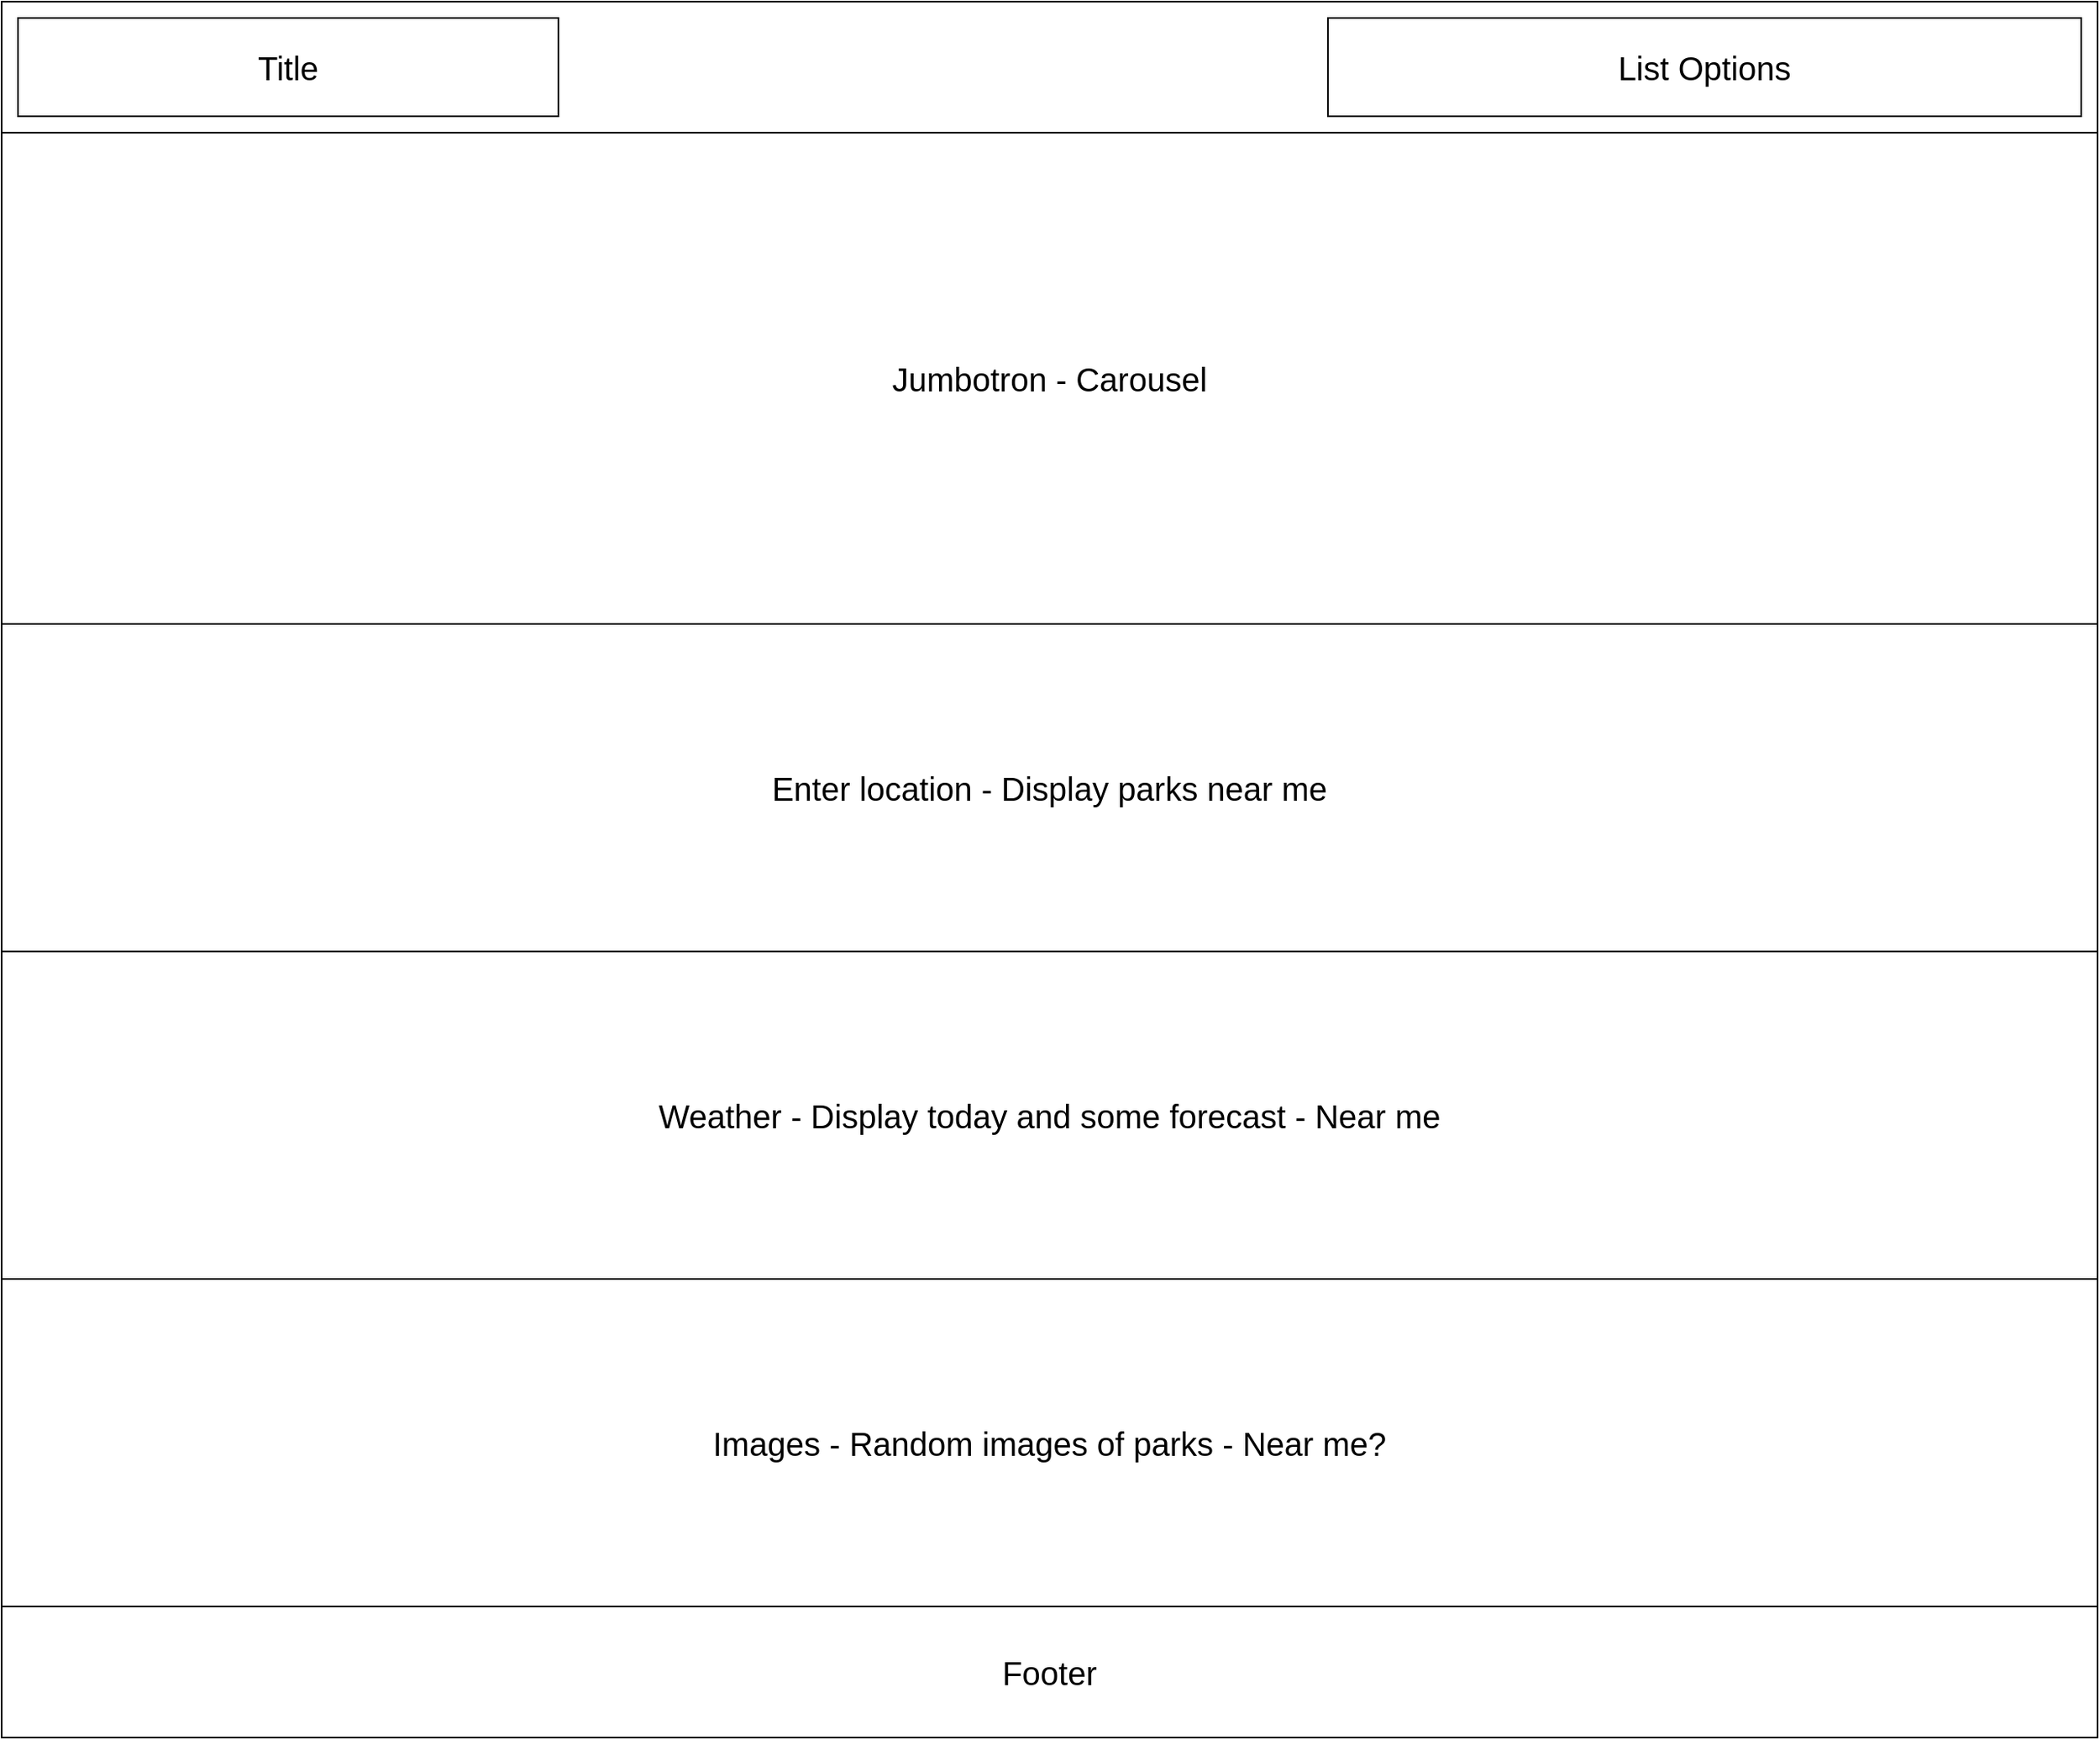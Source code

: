 <mxfile version="16.5.6" type="github"><diagram id="FfHcn3YKQXHd69c1hm_y" name="Page-1"><mxGraphModel dx="1422" dy="762" grid="1" gridSize="10" guides="1" tooltips="1" connect="1" arrows="1" fold="1" page="1" pageScale="1" pageWidth="850" pageHeight="1100" background="none" math="0" shadow="0"><root><mxCell id="0"/><mxCell id="1" parent="0"/><mxCell id="Pbi56l1r28M2_V8c9osT-1" value="" style="rounded=0;whiteSpace=wrap;html=1;" vertex="1" parent="1"><mxGeometry width="1280" height="80" as="geometry"/></mxCell><mxCell id="Pbi56l1r28M2_V8c9osT-2" value="Title" style="rounded=0;whiteSpace=wrap;html=1;fontSize=20;" vertex="1" parent="1"><mxGeometry x="10" y="10" width="330" height="60" as="geometry"/></mxCell><mxCell id="Pbi56l1r28M2_V8c9osT-3" value="List Options" style="rounded=0;whiteSpace=wrap;html=1;fontSize=20;" vertex="1" parent="1"><mxGeometry x="810" y="10" width="460" height="60" as="geometry"/></mxCell><mxCell id="Pbi56l1r28M2_V8c9osT-4" value="Jumbotron - Carousel" style="rounded=0;whiteSpace=wrap;html=1;fontSize=20;" vertex="1" parent="1"><mxGeometry y="80" width="1280" height="300" as="geometry"/></mxCell><mxCell id="Pbi56l1r28M2_V8c9osT-5" value="Enter location - Display parks near me" style="rounded=0;whiteSpace=wrap;html=1;fontSize=20;" vertex="1" parent="1"><mxGeometry y="380" width="1280" height="200" as="geometry"/></mxCell><mxCell id="Pbi56l1r28M2_V8c9osT-6" value="Weather - Display today and some forecast - Near me" style="rounded=0;whiteSpace=wrap;html=1;fontSize=20;" vertex="1" parent="1"><mxGeometry y="580" width="1280" height="200" as="geometry"/></mxCell><mxCell id="Pbi56l1r28M2_V8c9osT-7" value="Images - Random images of parks - Near me?" style="rounded=0;whiteSpace=wrap;html=1;fontSize=20;" vertex="1" parent="1"><mxGeometry y="780" width="1280" height="200" as="geometry"/></mxCell><mxCell id="Pbi56l1r28M2_V8c9osT-8" value="Footer" style="rounded=0;whiteSpace=wrap;html=1;fontSize=20;" vertex="1" parent="1"><mxGeometry y="980" width="1280" height="80" as="geometry"/></mxCell></root></mxGraphModel></diagram></mxfile>